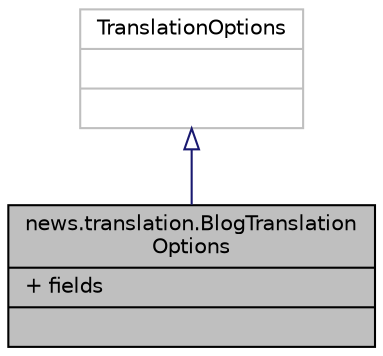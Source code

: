digraph "news.translation.BlogTranslationOptions"
{
  edge [fontname="Helvetica",fontsize="10",labelfontname="Helvetica",labelfontsize="10"];
  node [fontname="Helvetica",fontsize="10",shape=record];
  Node2 [label="{news.translation.BlogTranslation\lOptions\n|+ fields\l|}",height=0.2,width=0.4,color="black", fillcolor="grey75", style="filled", fontcolor="black"];
  Node3 -> Node2 [dir="back",color="midnightblue",fontsize="10",style="solid",arrowtail="onormal"];
  Node3 [label="{TranslationOptions\n||}",height=0.2,width=0.4,color="grey75", fillcolor="white", style="filled"];
}
